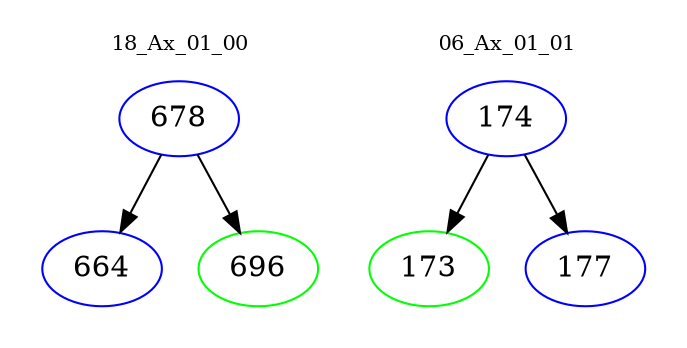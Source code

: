 digraph{
subgraph cluster_0 {
color = white
label = "18_Ax_01_00";
fontsize=10;
T0_678 [label="678", color="blue"]
T0_678 -> T0_664 [color="black"]
T0_664 [label="664", color="blue"]
T0_678 -> T0_696 [color="black"]
T0_696 [label="696", color="green"]
}
subgraph cluster_1 {
color = white
label = "06_Ax_01_01";
fontsize=10;
T1_174 [label="174", color="blue"]
T1_174 -> T1_173 [color="black"]
T1_173 [label="173", color="green"]
T1_174 -> T1_177 [color="black"]
T1_177 [label="177", color="blue"]
}
}
